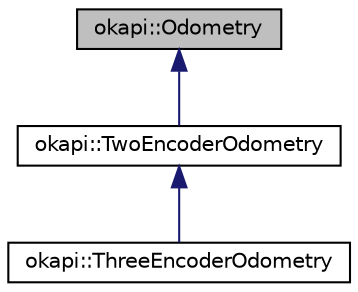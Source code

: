 digraph "okapi::Odometry"
{
 // LATEX_PDF_SIZE
  edge [fontname="Helvetica",fontsize="10",labelfontname="Helvetica",labelfontsize="10"];
  node [fontname="Helvetica",fontsize="10",shape=record];
  Node1 [label="okapi::Odometry",height=0.2,width=0.4,color="black", fillcolor="grey75", style="filled", fontcolor="black",tooltip=" "];
  Node1 -> Node2 [dir="back",color="midnightblue",fontsize="10",style="solid"];
  Node2 [label="okapi::TwoEncoderOdometry",height=0.2,width=0.4,color="black", fillcolor="white", style="filled",URL="$classokapi_1_1TwoEncoderOdometry.html",tooltip=" "];
  Node2 -> Node3 [dir="back",color="midnightblue",fontsize="10",style="solid"];
  Node3 [label="okapi::ThreeEncoderOdometry",height=0.2,width=0.4,color="black", fillcolor="white", style="filled",URL="$classokapi_1_1ThreeEncoderOdometry.html",tooltip=" "];
}
